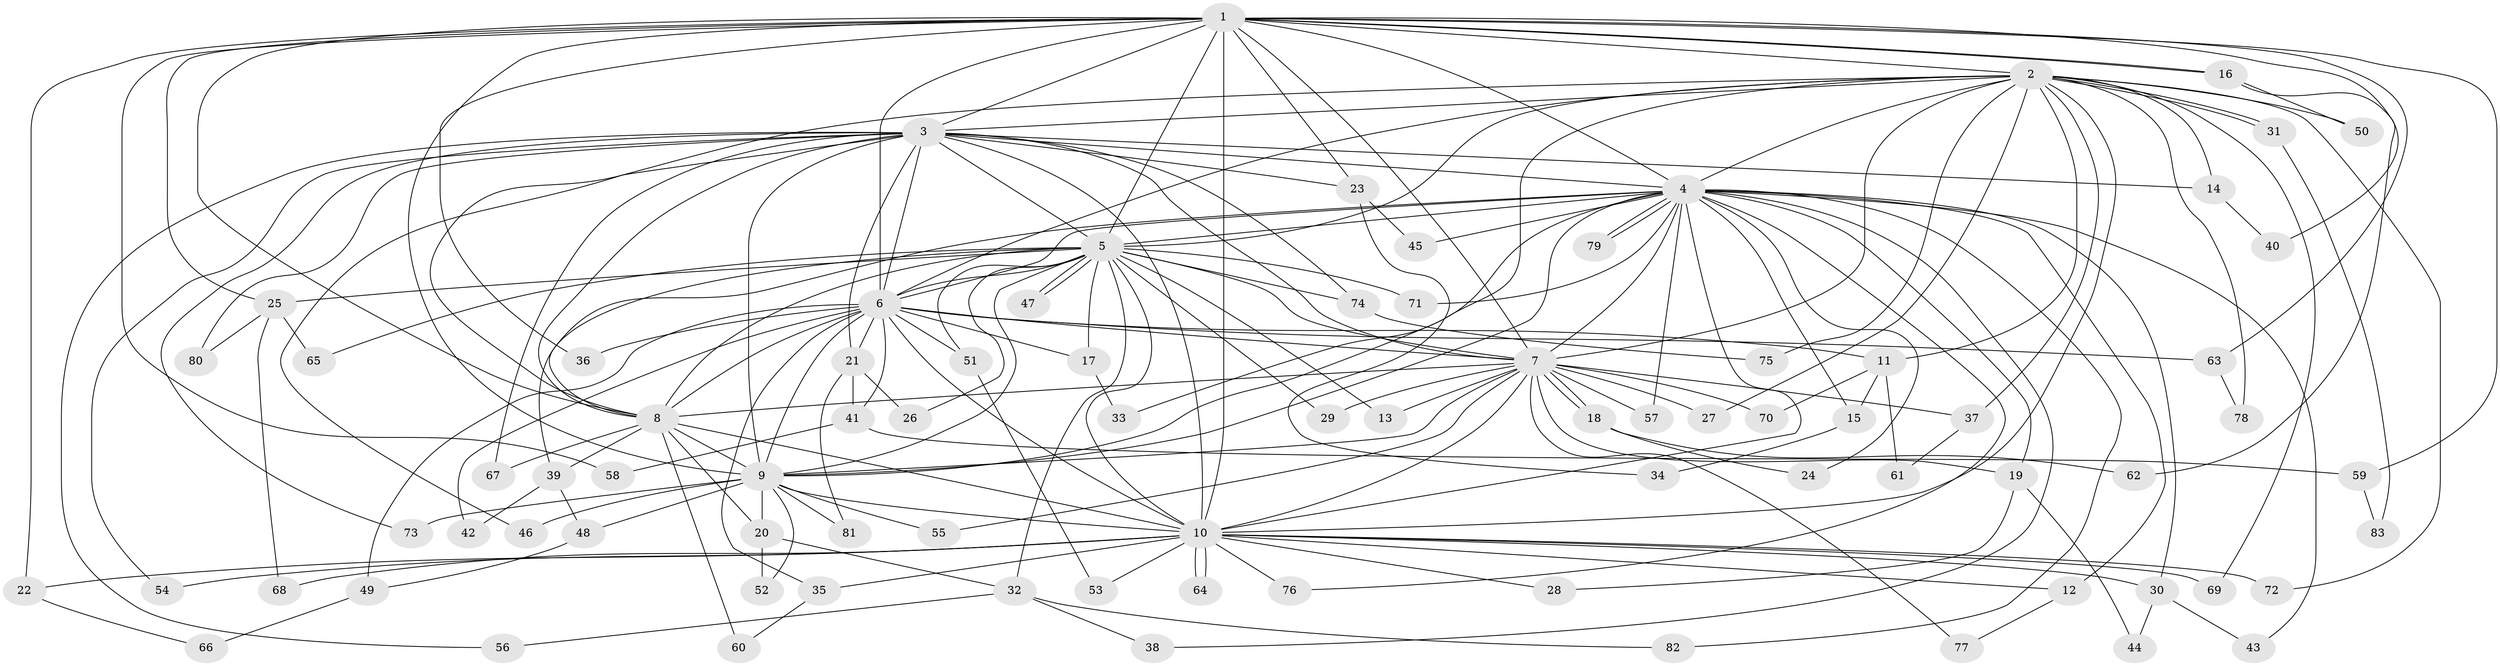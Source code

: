 // Generated by graph-tools (version 1.1) at 2025/25/03/09/25 03:25:51]
// undirected, 83 vertices, 191 edges
graph export_dot {
graph [start="1"]
  node [color=gray90,style=filled];
  1;
  2;
  3;
  4;
  5;
  6;
  7;
  8;
  9;
  10;
  11;
  12;
  13;
  14;
  15;
  16;
  17;
  18;
  19;
  20;
  21;
  22;
  23;
  24;
  25;
  26;
  27;
  28;
  29;
  30;
  31;
  32;
  33;
  34;
  35;
  36;
  37;
  38;
  39;
  40;
  41;
  42;
  43;
  44;
  45;
  46;
  47;
  48;
  49;
  50;
  51;
  52;
  53;
  54;
  55;
  56;
  57;
  58;
  59;
  60;
  61;
  62;
  63;
  64;
  65;
  66;
  67;
  68;
  69;
  70;
  71;
  72;
  73;
  74;
  75;
  76;
  77;
  78;
  79;
  80;
  81;
  82;
  83;
  1 -- 2;
  1 -- 3;
  1 -- 4;
  1 -- 5;
  1 -- 6;
  1 -- 7;
  1 -- 8;
  1 -- 9;
  1 -- 10;
  1 -- 16;
  1 -- 16;
  1 -- 22;
  1 -- 23;
  1 -- 25;
  1 -- 36;
  1 -- 40;
  1 -- 58;
  1 -- 59;
  1 -- 63;
  2 -- 3;
  2 -- 4;
  2 -- 5;
  2 -- 6;
  2 -- 7;
  2 -- 8;
  2 -- 9;
  2 -- 10;
  2 -- 11;
  2 -- 14;
  2 -- 27;
  2 -- 31;
  2 -- 31;
  2 -- 37;
  2 -- 50;
  2 -- 69;
  2 -- 72;
  2 -- 75;
  2 -- 78;
  3 -- 4;
  3 -- 5;
  3 -- 6;
  3 -- 7;
  3 -- 8;
  3 -- 9;
  3 -- 10;
  3 -- 14;
  3 -- 21;
  3 -- 23;
  3 -- 46;
  3 -- 54;
  3 -- 56;
  3 -- 67;
  3 -- 73;
  3 -- 74;
  3 -- 80;
  4 -- 5;
  4 -- 6;
  4 -- 7;
  4 -- 8;
  4 -- 9;
  4 -- 10;
  4 -- 12;
  4 -- 15;
  4 -- 19;
  4 -- 24;
  4 -- 30;
  4 -- 33;
  4 -- 38;
  4 -- 43;
  4 -- 45;
  4 -- 57;
  4 -- 71;
  4 -- 76;
  4 -- 79;
  4 -- 79;
  4 -- 82;
  5 -- 6;
  5 -- 7;
  5 -- 8;
  5 -- 9;
  5 -- 10;
  5 -- 13;
  5 -- 17;
  5 -- 25;
  5 -- 26;
  5 -- 29;
  5 -- 32;
  5 -- 39;
  5 -- 47;
  5 -- 47;
  5 -- 51;
  5 -- 65;
  5 -- 71;
  5 -- 74;
  6 -- 7;
  6 -- 8;
  6 -- 9;
  6 -- 10;
  6 -- 11;
  6 -- 17;
  6 -- 21;
  6 -- 35;
  6 -- 36;
  6 -- 41;
  6 -- 42;
  6 -- 49;
  6 -- 51;
  6 -- 63;
  7 -- 8;
  7 -- 9;
  7 -- 10;
  7 -- 13;
  7 -- 18;
  7 -- 18;
  7 -- 19;
  7 -- 27;
  7 -- 29;
  7 -- 37;
  7 -- 55;
  7 -- 57;
  7 -- 70;
  7 -- 77;
  8 -- 9;
  8 -- 10;
  8 -- 20;
  8 -- 39;
  8 -- 60;
  8 -- 67;
  9 -- 10;
  9 -- 20;
  9 -- 46;
  9 -- 48;
  9 -- 52;
  9 -- 55;
  9 -- 73;
  9 -- 81;
  10 -- 12;
  10 -- 22;
  10 -- 28;
  10 -- 30;
  10 -- 35;
  10 -- 53;
  10 -- 54;
  10 -- 64;
  10 -- 64;
  10 -- 68;
  10 -- 69;
  10 -- 72;
  10 -- 76;
  11 -- 15;
  11 -- 61;
  11 -- 70;
  12 -- 77;
  14 -- 40;
  15 -- 34;
  16 -- 50;
  16 -- 62;
  17 -- 33;
  18 -- 24;
  18 -- 62;
  19 -- 28;
  19 -- 44;
  20 -- 32;
  20 -- 52;
  21 -- 26;
  21 -- 41;
  21 -- 81;
  22 -- 66;
  23 -- 34;
  23 -- 45;
  25 -- 65;
  25 -- 68;
  25 -- 80;
  30 -- 43;
  30 -- 44;
  31 -- 83;
  32 -- 38;
  32 -- 56;
  32 -- 82;
  35 -- 60;
  37 -- 61;
  39 -- 42;
  39 -- 48;
  41 -- 58;
  41 -- 59;
  48 -- 49;
  49 -- 66;
  51 -- 53;
  59 -- 83;
  63 -- 78;
  74 -- 75;
}
